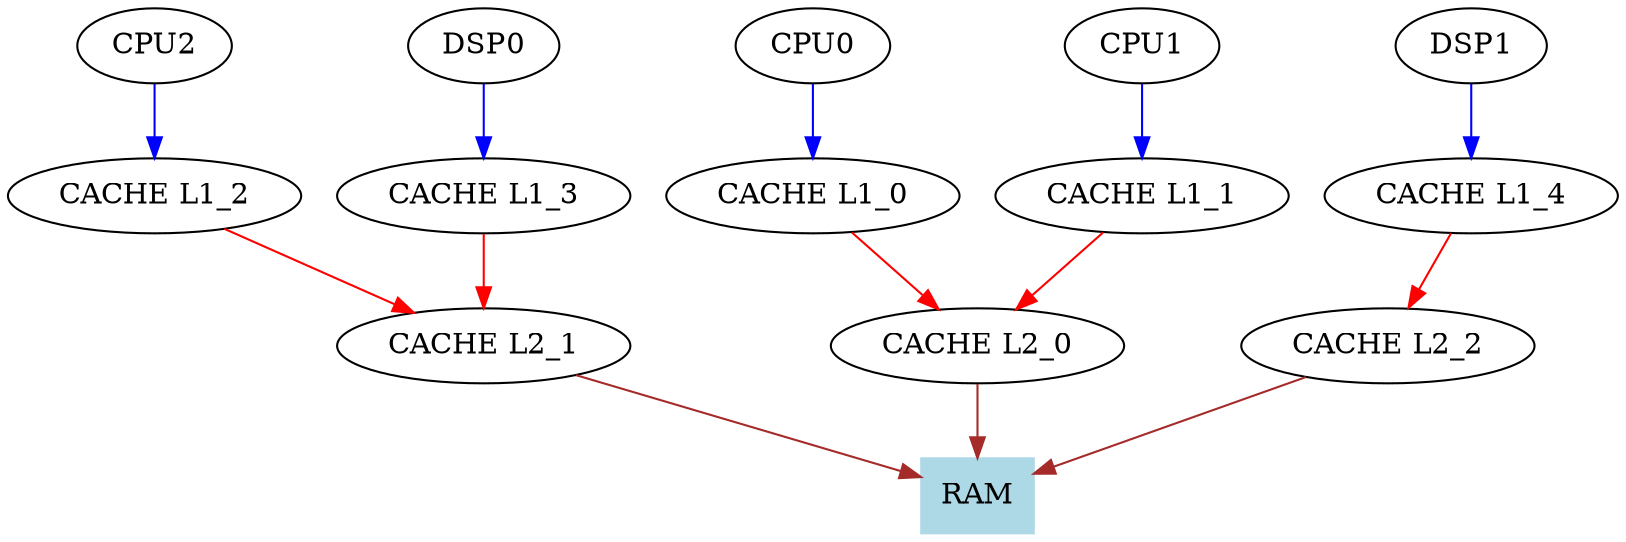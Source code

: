 
digraph graph_archi {
  overlap = scale;
   CPU0[label="CPU0"];
   CPU1[label="CPU1"];
   CPU2[label="CPU2"];
   DSP0[label="DSP0"];
   DSP1[label="DSP1"];
   RAM[label="RAM",style=filled,color=lightblue,shape=box];
   L1_0[label="CACHE L1_0"];
   L1_1[label="CACHE L1_1"];
   L1_2[label="CACHE L1_2"];
   L1_3[label="CACHE L1_3"];
   L1_4[label="CACHE L1_4"];
   L2_0[label="CACHE L2_0"];
   L2_1[label="CACHE L2_1"];
   L2_2[label="CACHE L2_2"];
   CPU0 -> L1_0[color=blue];
   L1_0 -> L2_0[color=red];
   CPU1 -> L1_1[color=blue]; 
   L1_1 -> L2_0[color=red];
   CPU2 -> L1_2[color=blue];
   L1_2 -> L2_1[color=red];
   DSP0 -> L1_3[color=blue]; 
   L1_3 -> L2_1[color=red];
   DSP1 -> L1_4[color=blue];
   L1_4 -> L2_2[color=red];
   L2_2 -> RAM[color=brown];
   L2_0 -> RAM[color=brown];
   L2_1 -> RAM[color=brown];   
}


